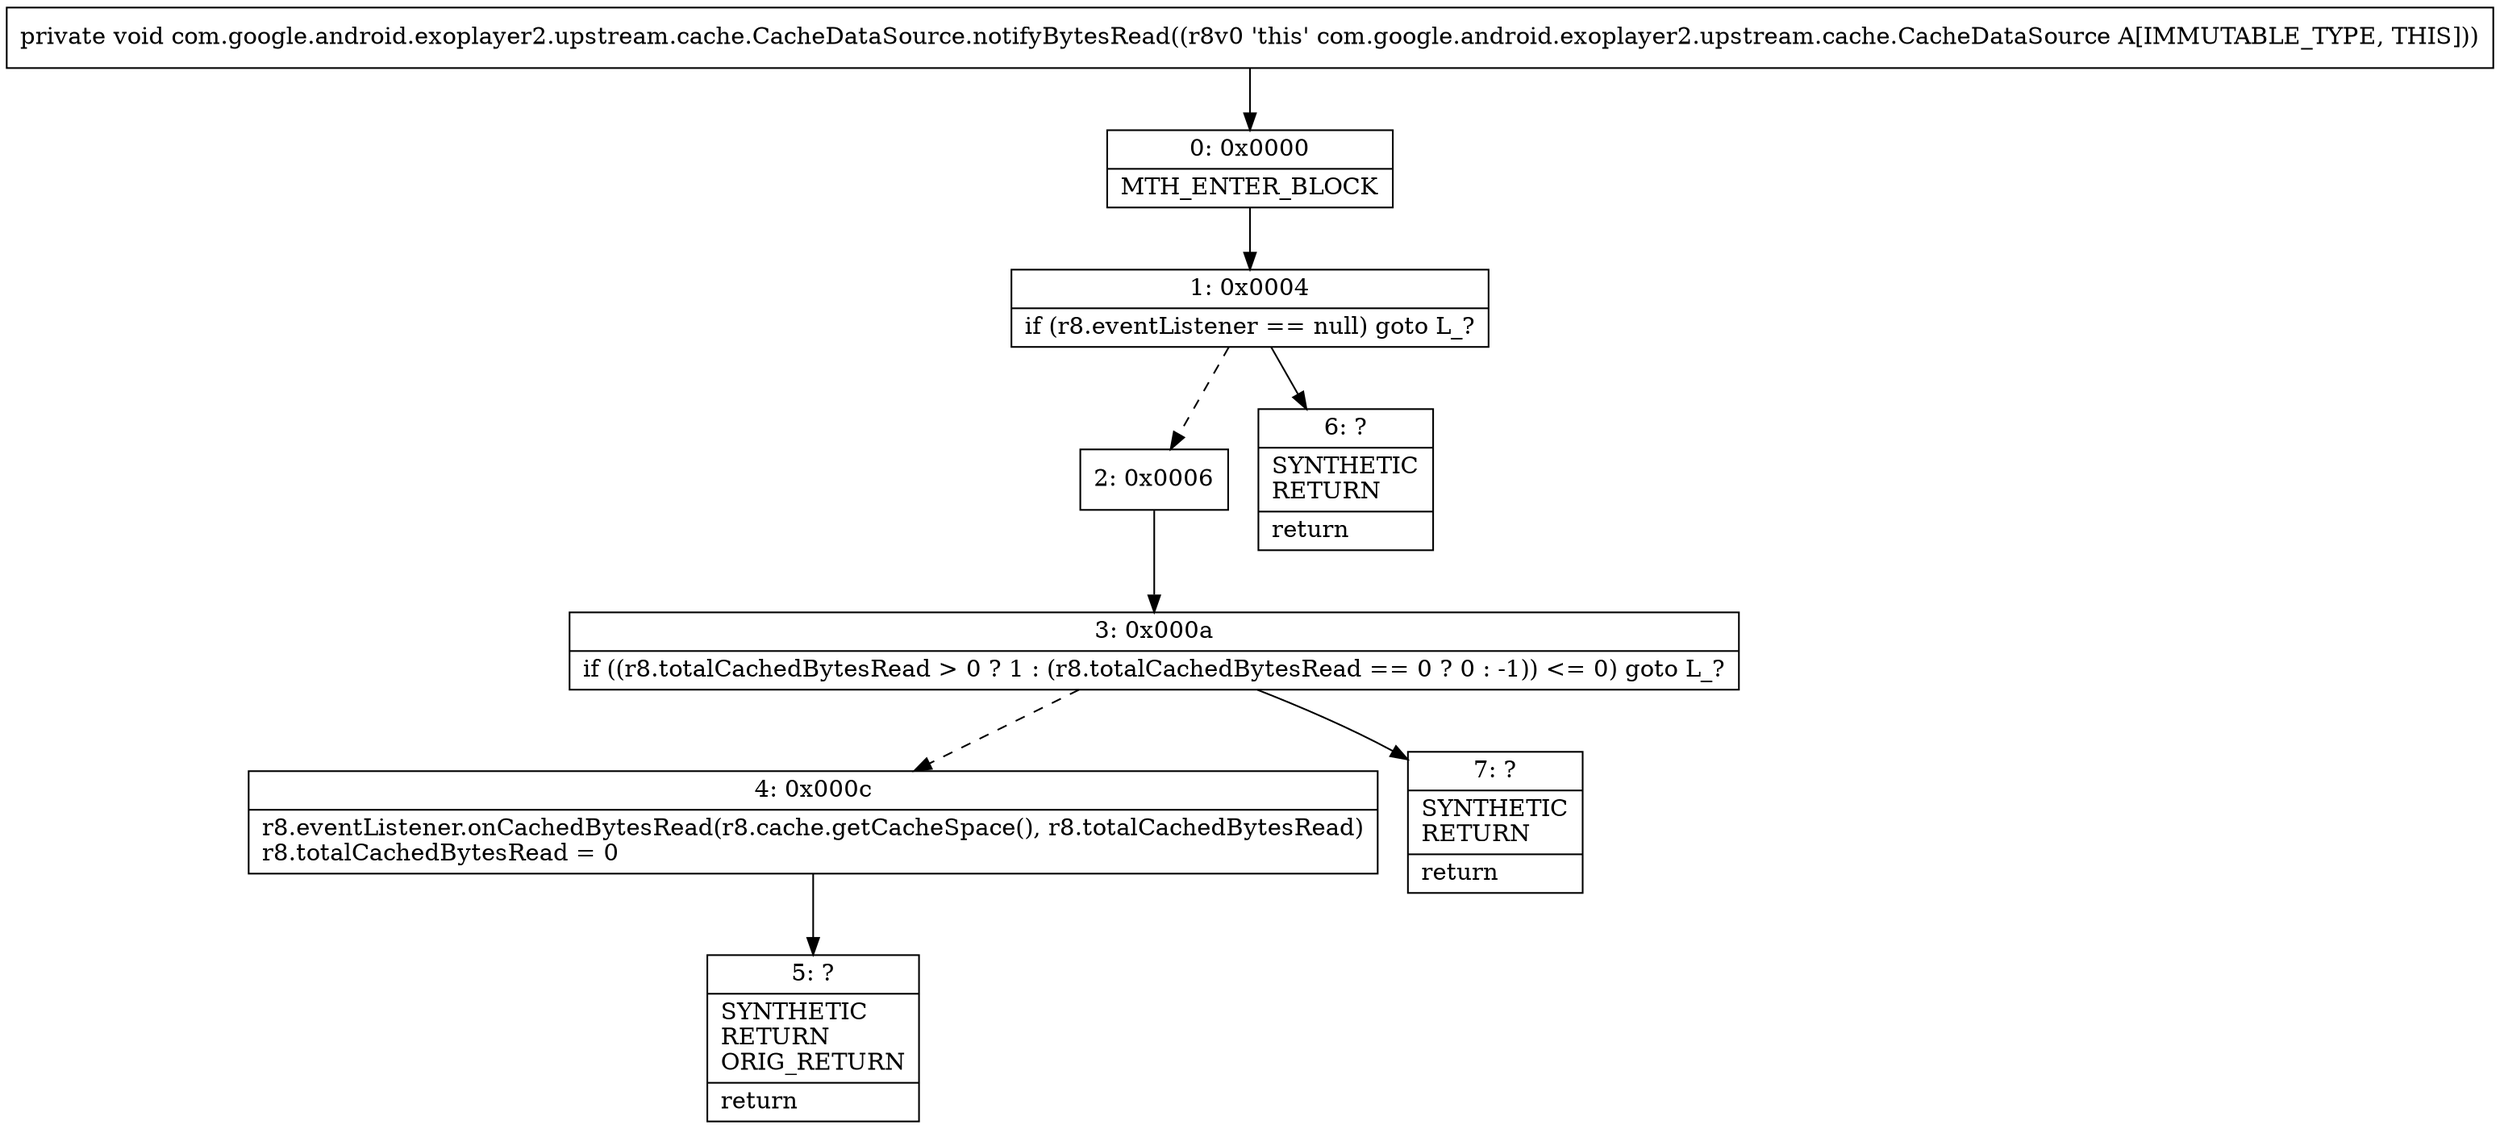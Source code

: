 digraph "CFG forcom.google.android.exoplayer2.upstream.cache.CacheDataSource.notifyBytesRead()V" {
Node_0 [shape=record,label="{0\:\ 0x0000|MTH_ENTER_BLOCK\l}"];
Node_1 [shape=record,label="{1\:\ 0x0004|if (r8.eventListener == null) goto L_?\l}"];
Node_2 [shape=record,label="{2\:\ 0x0006}"];
Node_3 [shape=record,label="{3\:\ 0x000a|if ((r8.totalCachedBytesRead \> 0 ? 1 : (r8.totalCachedBytesRead == 0 ? 0 : \-1)) \<= 0) goto L_?\l}"];
Node_4 [shape=record,label="{4\:\ 0x000c|r8.eventListener.onCachedBytesRead(r8.cache.getCacheSpace(), r8.totalCachedBytesRead)\lr8.totalCachedBytesRead = 0\l}"];
Node_5 [shape=record,label="{5\:\ ?|SYNTHETIC\lRETURN\lORIG_RETURN\l|return\l}"];
Node_6 [shape=record,label="{6\:\ ?|SYNTHETIC\lRETURN\l|return\l}"];
Node_7 [shape=record,label="{7\:\ ?|SYNTHETIC\lRETURN\l|return\l}"];
MethodNode[shape=record,label="{private void com.google.android.exoplayer2.upstream.cache.CacheDataSource.notifyBytesRead((r8v0 'this' com.google.android.exoplayer2.upstream.cache.CacheDataSource A[IMMUTABLE_TYPE, THIS])) }"];
MethodNode -> Node_0;
Node_0 -> Node_1;
Node_1 -> Node_2[style=dashed];
Node_1 -> Node_6;
Node_2 -> Node_3;
Node_3 -> Node_4[style=dashed];
Node_3 -> Node_7;
Node_4 -> Node_5;
}

